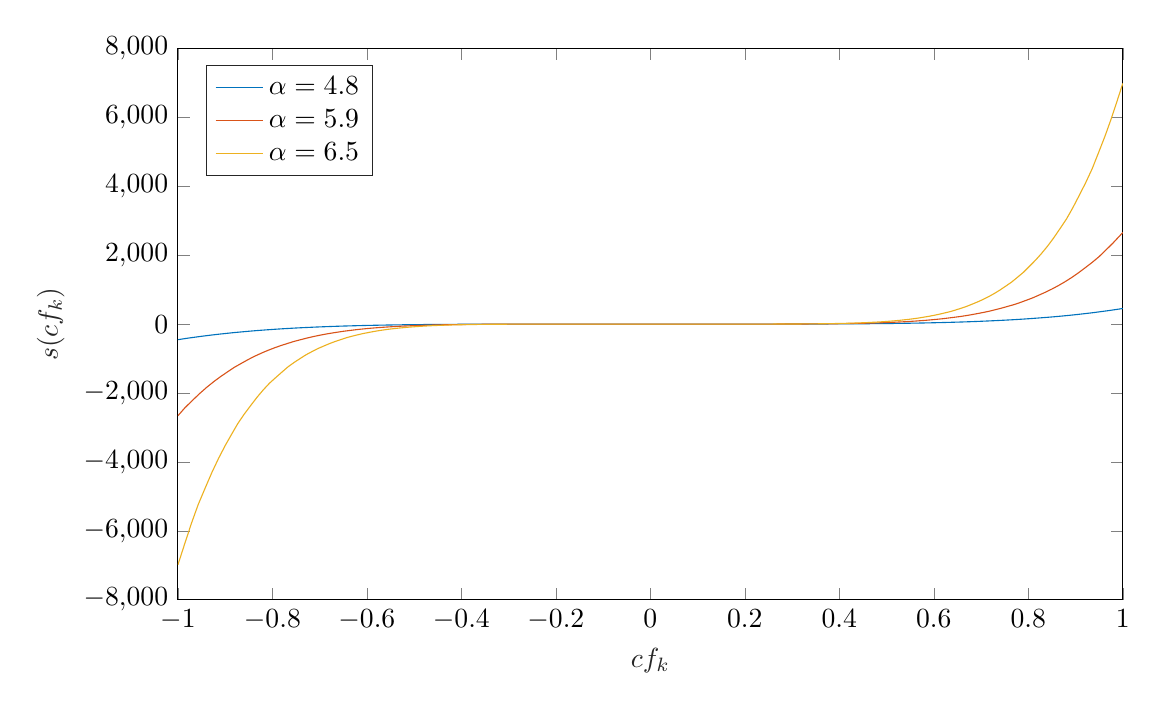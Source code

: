 % This file was created by matlab2tikz.
%
%The latest updates can be retrieved from
%  http://www.mathworks.com/matlabcentral/fileexchange/22022-matlab2tikz-matlab2tikz
%where you can also make suggestions and rate matlab2tikz.
%
\definecolor{mycolor1}{rgb}{0.0,0.447,0.741}%
\definecolor{mycolor2}{rgb}{0.85,0.325,0.098}%
\definecolor{mycolor3}{rgb}{0.929,0.694,0.125}%
%
\begin{tikzpicture}

\begin{axis}[%
width=12cm,
height=7cm,
at={(0.758in,0.481in)},
scale only axis,
xmin=-1,
xmax=1,
xlabel style={font=\color{white!15!black}},
xlabel={$cf_k$},
ymin=-8000,
ymax=8000,
ylabel style={font=\color{white!15!black}},
ylabel={$s(cf_k)$},
axis background/.style={fill=white},
legend style={at={(0.03,0.97)}, anchor=north west, legend cell align=left, align=left, draw=white!15!black}
]
\addplot [color=mycolor1]
  table[row sep=crcr]{%
-1	-452.987\\
-0.983	-416.223\\
-0.965	-382.14\\
-0.948	-350.581\\
-0.931	-321.364\\
-0.914	-294.351\\
-0.897	-269.392\\
-0.881	-246.335\\
-0.864	-225.064\\
-0.848	-205.444\\
-0.832	-187.372\\
-0.816	-170.739\\
-0.8	-155.433\\
-0.785	-141.369\\
-0.769	-128.457\\
-0.754	-116.606\\
-0.739	-105.744\\
-0.723	-95.799\\
-0.709	-86.695\\
-0.694	-78.374\\
-0.679	-70.777\\
-0.665	-63.842\\
-0.651	-57.523\\
-0.636	-51.77\\
-0.622	-46.535\\
-0.609	-41.78\\
-0.595	-37.461\\
-0.581	-33.548\\
-0.568	-30.005\\
-0.555	-26.801\\
-0.542	-23.905\\
-0.529	-21.292\\
-0.516	-18.939\\
-0.504	-16.819\\
-0.491	-14.915\\
-0.479	-13.207\\
-0.467	-11.674\\
-0.455	-10.303\\
-0.443	-9.078\\
-0.431	-7.984\\
-0.42	-7.01\\
-0.408	-6.144\\
-0.397	-5.374\\
-0.386	-4.691\\
-0.375	-4.088\\
-0.364	-3.554\\
-0.354	-3.084\\
-0.343	-2.67\\
-0.333	-2.306\\
-0.323	-1.988\\
-0.313	-1.709\\
-0.303	-1.465\\
-0.293	-1.253\\
-0.284	-1.069\\
-0.274	-0.909\\
-0.265	-0.771\\
-0.256	-0.652\\
-0.247	-0.55\\
-0.238	-0.462\\
-0.229	-0.387\\
-0.221	-0.322\\
-0.213	-0.268\\
-0.204	-0.222\\
-0.196	-0.182\\
-0.188	-0.149\\
-0.18	-0.122\\
-0.173	-0.099\\
-0.165	-0.079\\
-0.157	-0.063\\
-0.15	-0.05\\
-0.142	-0.039\\
-0.134	-0.03\\
-0.127	-0.022\\
-0.118	-0.016\\
-0.11	-0.011\\
-0.101	-0.007\\
-0.09	-0.004\\
-0.078	-0.002\\
-0.063	-0.001\\
-0.042	-0.0\\
0.011	1.529e-07\\
0.059	0.001\\
0.076	0.002\\
0.089	0.004\\
0.1	0.007\\
0.109	0.011\\
0.118	0.016\\
0.126	0.022\\
0.134	0.029\\
0.141	0.038\\
0.149	0.048\\
0.156	0.061\\
0.163	0.075\\
0.171	0.093\\
0.178	0.114\\
0.185	0.139\\
0.193	0.168\\
0.2	0.202\\
0.208	0.243\\
0.216	0.29\\
0.224	0.346\\
0.232	0.41\\
0.241	0.485\\
0.249	0.573\\
0.258	0.673\\
0.266	0.79\\
0.275	0.924\\
0.284	1.078\\
0.293	1.254\\
0.302	1.456\\
0.312	1.687\\
0.321	1.951\\
0.331	2.25\\
0.341	2.59\\
0.351	2.975\\
0.361	3.411\\
0.371	3.904\\
0.382	4.459\\
0.392	5.084\\
0.403	5.787\\
0.414	6.576\\
0.425	7.46\\
0.436	8.448\\
0.448	9.553\\
0.459	10.787\\
0.471	12.161\\
0.482	13.691\\
0.494	15.39\\
0.506	17.277\\
0.519	19.368\\
0.531	21.686\\
0.543	24.248\\
0.556	27.079\\
0.569	30.203\\
0.582	33.646\\
0.595	37.439\\
0.608	41.612\\
0.622	46.196\\
0.635	51.227\\
0.649	56.744\\
0.663	62.793\\
0.677	69.412\\
0.691	76.65\\
0.705	84.557\\
0.719	93.193\\
0.734	102.61\\
0.749	112.871\\
0.764	124.042\\
0.779	136.193\\
0.794	149.409\\
0.809	163.762\\
0.824	179.337\\
0.84	196.226\\
0.856	214.538\\
0.872	234.365\\
0.888	255.817\\
0.904	279.012\\
0.92	304.088\\
0.937	331.163\\
0.953	360.377\\
0.97	391.877\\
0.987	425.842\\
1.0	452.965\\
};
\addlegendentry{$\alpha = 4.8$}

\addplot [color=mycolor2]
  table[row sep=crcr]{%
-1	-2660.437\\
-0.985	-2427.256\\
-0.969	-2212.849\\
-0.954	-2015.971\\
-0.939	-1835.186\\
-0.924	-1669.406\\
-0.909	-1517.387\\
-0.894	-1378.088\\
-0.88	-1250.627\\
-0.865	-1134.0\\
-0.851	-1027.367\\
-0.837	-930.017\\
-0.823	-841.146\\
-0.809	-760.08\\
-0.795	-686.248\\
-0.781	-619.009\\
-0.767	-557.87\\
-0.754	-502.283\\
-0.74	-451.788\\
-0.727	-405.994\\
-0.714	-364.469\\
-0.701	-326.849\\
-0.688	-292.825\\
-0.675	-262.059\\
-0.662	-234.287\\
-0.65	-209.222\\
-0.637	-186.624\\
-0.625	-166.287\\
-0.613	-147.989\\
-0.601	-131.543\\
-0.589	-116.791\\
-0.577	-103.561\\
-0.565	-91.72\\
-0.553	-81.125\\
-0.542	-71.656\\
-0.531	-63.212\\
-0.519	-55.683\\
-0.508	-48.986\\
-0.497	-43.031\\
-0.486	-37.746\\
-0.475	-33.06\\
-0.465	-28.909\\
-0.454	-25.241\\
-0.444	-22.002\\
-0.433	-19.149\\
-0.423	-16.636\\
-0.413	-14.427\\
-0.403	-12.491\\
-0.393	-10.793\\
-0.383	-9.31\\
-0.374	-8.015\\
-0.364	-6.887\\
-0.355	-5.905\\
-0.346	-5.053\\
-0.337	-4.315\\
-0.328	-3.676\\
-0.319	-3.125\\
-0.31	-2.65\\
-0.301	-2.241\\
-0.293	-1.892\\
-0.284	-1.592\\
-0.276	-1.337\\
-0.268	-1.119\\
-0.26	-0.934\\
-0.252	-0.777\\
-0.244	-0.645\\
-0.236	-0.534\\
-0.229	-0.44\\
-0.221	-0.361\\
-0.214	-0.296\\
-0.206	-0.241\\
-0.199	-0.196\\
-0.192	-0.158\\
-0.185	-0.127\\
-0.178	-0.102\\
-0.171	-0.081\\
-0.165	-0.064\\
-0.158	-0.05\\
-0.151	-0.038\\
-0.144	-0.029\\
-0.137	-0.022\\
-0.13	-0.016\\
-0.122	-0.011\\
-0.114	-0.007\\
-0.104	-0.004\\
-0.093	-0.002\\
-0.079	-0.001\\
-0.058	-0.0\\
-0.006	-1.446e-10\\
0.074	0.001\\
0.091	0.002\\
0.103	0.004\\
0.113	0.007\\
0.122	0.011\\
0.13	0.015\\
0.137	0.021\\
0.144	0.028\\
0.15	0.037\\
0.157	0.048\\
0.163	0.06\\
0.17	0.076\\
0.176	0.095\\
0.183	0.117\\
0.189	0.144\\
0.196	0.177\\
0.203	0.216\\
0.209	0.262\\
0.216	0.317\\
0.223	0.383\\
0.23	0.461\\
0.238	0.553\\
0.245	0.661\\
0.252	0.789\\
0.26	0.939\\
0.268	1.114\\
0.275	1.319\\
0.283	1.558\\
0.291	1.836\\
0.299	2.158\\
0.308	2.532\\
0.316	2.964\\
0.324	3.463\\
0.333	4.038\\
0.342	4.699\\
0.35	5.459\\
0.359	6.329\\
0.368	7.324\\
0.377	8.461\\
0.387	9.758\\
0.396	11.234\\
0.405	12.914\\
0.415	14.82\\
0.425	16.982\\
0.434	19.43\\
0.444	22.198\\
0.454	25.323\\
0.464	28.848\\
0.475	32.817\\
0.485	37.281\\
0.496	42.296\\
0.506	47.924\\
0.517	54.23\\
0.528	61.289\\
0.539	69.181\\
0.55	77.996\\
0.561	87.83\\
0.572	98.789\\
0.584	110.989\\
0.595	124.556\\
0.607	139.629\\
0.619	156.357\\
0.63	174.904\\
0.642	195.448\\
0.655	218.183\\
0.667	243.318\\
0.679	271.083\\
0.691	301.725\\
0.704	335.512\\
0.717	372.734\\
0.729	413.707\\
0.742	458.77\\
0.755	508.291\\
0.769	562.668\\
0.782	622.328\\
0.795	687.735\\
0.809	759.387\\
0.822	837.821\\
0.836	923.615\\
0.85	1017.392\\
0.864	1119.82\\
0.878	1231.618\\
0.892	1353.559\\
0.906	1486.472\\
0.92	1631.246\\
0.935	1788.835\\
0.95	1960.261\\
0.964	2146.619\\
0.979	2349.081\\
0.994	2568.902\\
1.0	2660.274\\
};
\addlegendentry{$\alpha = 5.9$}

\addplot [color=mycolor3]
  table[row sep=crcr]{%
-1	-6987.712\\
-0.985	-6351.762\\
-0.971	-5769.509\\
-0.957	-5236.776\\
-0.942	-4749.683\\
-0.928	-4304.627\\
-0.914	-3898.554\\
-0.9	-3528.028\\
-0.886	-3190.183\\
-0.873	-2882.362\\
-0.859	-2602.105\\
-0.845	-2347.139\\
-0.832	-2115.359\\
-0.819	-1904.822\\
-0.806	-1713.879\\
-0.792	-1540.703\\
-0.779	-1383.771\\
-0.767	-1241.679\\
-0.754	-1113.132\\
-0.741	-996.94\\
-0.729	-892.009\\
-0.716	-797.408\\
-0.704	-712.122\\
-0.691	-635.308\\
-0.679	-566.188\\
-0.667	-504.052\\
-0.655	-448.249\\
-0.644	-398.184\\
-0.632	-353.35\\
-0.62	-313.206\\
-0.609	-277.298\\
-0.597	-245.215\\
-0.586	-216.58\\
-0.575	-191.053\\
-0.564	-168.341\\
-0.553	-148.138\\
-0.542	-130.188\\
-0.531	-114.26\\
-0.52	-100.142\\
-0.51	-87.646\\
-0.499	-76.61\\
-0.489	-66.866\\
-0.479	-58.274\\
-0.469	-50.708\\
-0.459	-44.056\\
-0.449	-38.221\\
-0.439	-33.104\\
-0.429	-28.625\\
-0.42	-24.709\\
-0.41	-21.292\\
-0.401	-18.314\\
-0.391	-15.727\\
-0.382	-13.479\\
-0.373	-11.531\\
-0.364	-9.844\\
-0.355	-8.389\\
-0.347	-7.134\\
-0.338	-6.054\\
-0.329	-5.126\\
-0.321	-4.33\\
-0.313	-3.651\\
-0.304	-3.07\\
-0.296	-2.576\\
-0.288	-2.156\\
-0.28	-1.799\\
-0.273	-1.498\\
-0.265	-1.243\\
-0.257	-1.029\\
-0.25	-0.85\\
-0.242	-0.699\\
-0.235	-0.574\\
-0.228	-0.469\\
-0.221	-0.382\\
-0.214	-0.31\\
-0.207	-0.251\\
-0.2	-0.202\\
-0.194	-0.162\\
-0.187	-0.129\\
-0.18	-0.103\\
-0.174	-0.081\\
-0.168	-0.063\\
-0.161	-0.049\\
-0.155	-0.038\\
-0.148	-0.029\\
-0.142	-0.021\\
-0.135	-0.015\\
-0.127	-0.011\\
-0.119	-0.007\\
-0.11	-0.004\\
-0.099	-0.002\\
-0.085	-0.001\\
-0.064	-0.0\\
-0.005	-1.091e-11\\
0.081	0.001\\
0.098	0.002\\
0.11	0.004\\
0.119	0.007\\
0.127	0.011\\
0.135	0.015\\
0.142	0.021\\
0.148	0.028\\
0.154	0.037\\
0.16	0.048\\
0.167	0.061\\
0.173	0.077\\
0.179	0.096\\
0.185	0.12\\
0.191	0.149\\
0.197	0.183\\
0.204	0.225\\
0.21	0.275\\
0.217	0.336\\
0.223	0.408\\
0.23	0.494\\
0.237	0.597\\
0.244	0.719\\
0.251	0.864\\
0.258	1.036\\
0.265	1.238\\
0.272	1.477\\
0.279	1.757\\
0.287	2.087\\
0.294	2.472\\
0.302	2.922\\
0.31	3.446\\
0.318	4.057\\
0.326	4.766\\
0.334	5.588\\
0.342	6.54\\
0.35	7.641\\
0.359	8.909\\
0.367	10.37\\
0.376	12.051\\
0.384	13.981\\
0.393	16.192\\
0.402	18.724\\
0.411	21.618\\
0.42	24.922\\
0.429	28.684\\
0.439	32.967\\
0.448	37.836\\
0.458	43.364\\
0.467	49.626\\
0.477	56.718\\
0.487	64.738\\
0.497	73.798\\
0.507	84.011\\
0.517	95.519\\
0.527	108.473\\
0.537	123.039\\
0.548	139.4\\
0.558	157.736\\
0.569	178.286\\
0.579	201.292\\
0.59	227.023\\
0.601	255.742\\
0.612	287.795\\
0.623	323.536\\
0.635	363.351\\
0.646	407.662\\
0.657	456.886\\
0.669	511.566\\
0.68	572.253\\
0.692	639.55\\
0.704	714.112\\
0.716	796.579\\
0.728	887.79\\
0.74	988.591\\
0.752	1099.901\\
0.765	1222.72\\
0.777	1358.014\\
0.79	1507.056\\
0.802	1671.121\\
0.815	1851.59\\
0.828	2049.96\\
0.841	2267.848\\
0.854	2506.808\\
0.867	2768.898\\
0.881	3056.16\\
0.894	3370.799\\
0.907	3715.196\\
0.921	4091.616\\
0.935	4503.079\\
0.948	4952.559\\
0.962	5443.263\\
0.976	5978.639\\
0.99	6562.398\\
1.0	6987.239\\
};
\addlegendentry{$\alpha = 6.5$}

\end{axis}
\end{tikzpicture}%